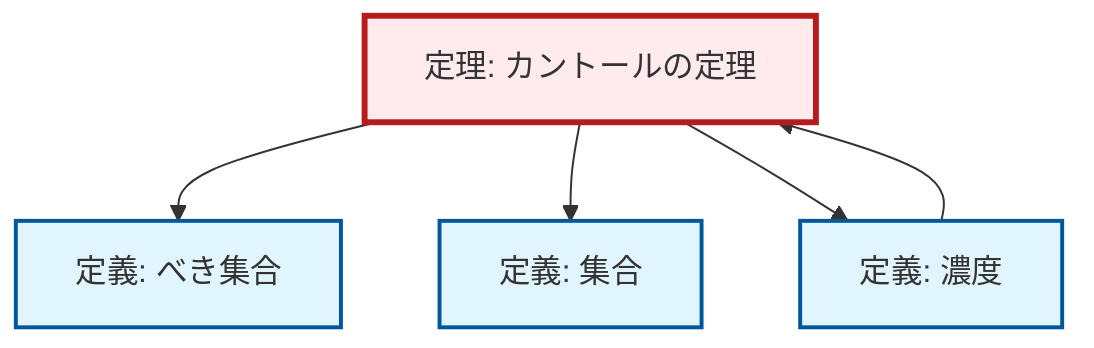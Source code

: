 graph TD
    classDef definition fill:#e1f5fe,stroke:#01579b,stroke-width:2px
    classDef theorem fill:#f3e5f5,stroke:#4a148c,stroke-width:2px
    classDef axiom fill:#fff3e0,stroke:#e65100,stroke-width:2px
    classDef example fill:#e8f5e9,stroke:#1b5e20,stroke-width:2px
    classDef current fill:#ffebee,stroke:#b71c1c,stroke-width:3px
    thm-cantor["定理: カントールの定理"]:::theorem
    def-set["定義: 集合"]:::definition
    def-power-set["定義: べき集合"]:::definition
    def-cardinality["定義: 濃度"]:::definition
    thm-cantor --> def-power-set
    def-cardinality --> thm-cantor
    thm-cantor --> def-set
    thm-cantor --> def-cardinality
    class thm-cantor current